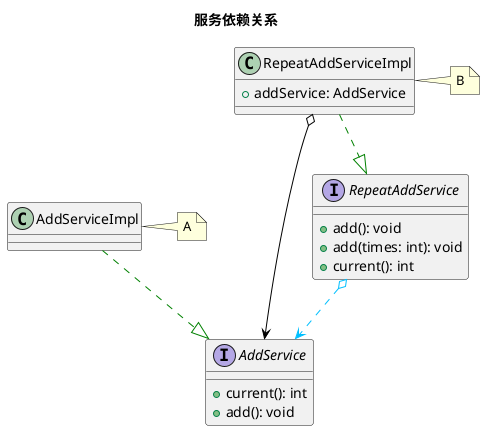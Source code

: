 @startuml
title "服务依赖关系"
interface AddService {
    + current(): int
    + add(): void 
} 

interface RepeatAddService {
    + add(): void
    + add(times: int): void
    + current(): int
}

class AddServiceImpl {
    
}
note right: A

class RepeatAddServiceImpl {
    + addService: AddService
}
note right: B

AddServiceImpl ..|> AddService #Green
RepeatAddServiceImpl ..|> RepeatAddService #Green
RepeatAddServiceImpl o--> AddService #Black
RepeatAddService o..> AddService #DeepSkyBlue

@enduml
